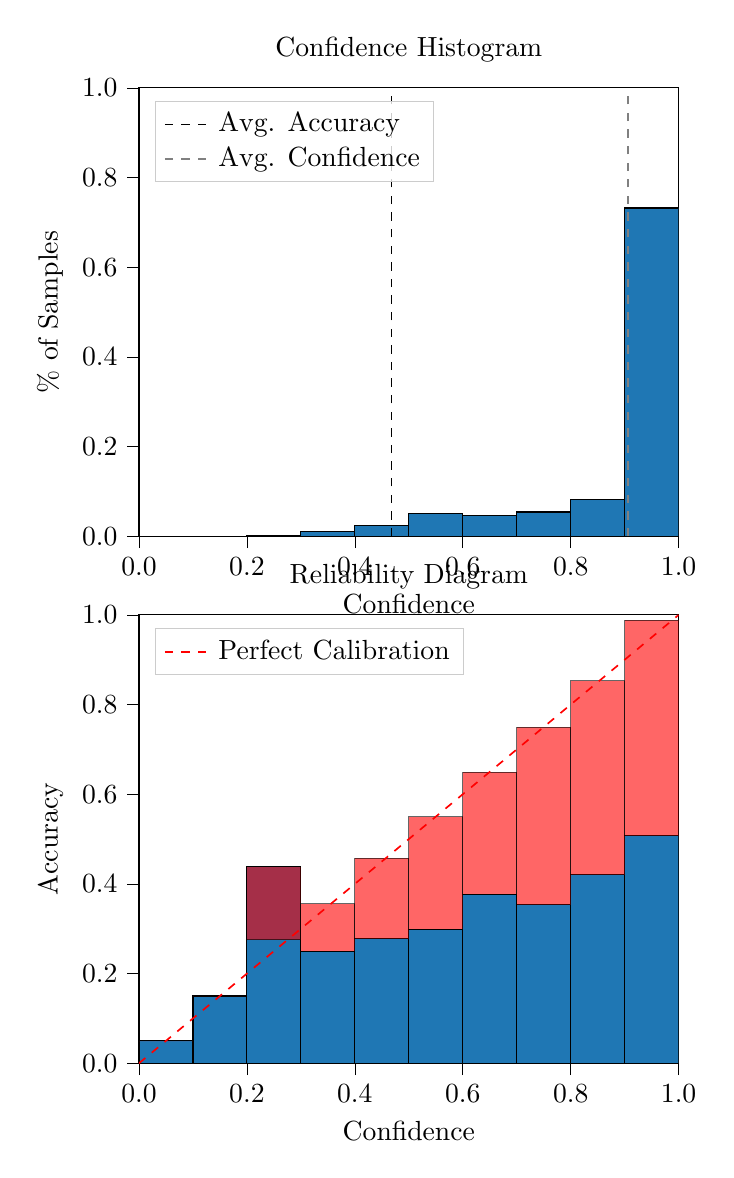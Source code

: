 % This file was created by tikzplotlib v0.9.8.
\begin{tikzpicture}

\definecolor{color0}{rgb}{0.122,0.467,0.706}

\begin{groupplot}[group style={group size=1 by 2}]
\nextgroupplot[
legend cell align={left},
legend style={
  fill opacity=0.8,
  draw opacity=1,
  text opacity=1,
  at={(0.03,0.97)},
  anchor=north west,
  draw=white!80!black
},
tick align=outside,
tick pos=left,
title={Confidence Histogram},
x grid style={white!69.02!black},
xlabel={Confidence},
xmin=0, xmax=1,
xtick style={color=black},
xtick={0,0.2,0.4,0.6,0.8,1},
xticklabels={0.0,0.2,0.4,0.6,0.8,1.0},
y grid style={white!69.02!black},
ylabel={\% of Samples},
ymin=0, ymax=1,
ytick style={color=black},
ytick={0,0.2,0.4,0.6,0.8,1},
yticklabels={0.0,0.2,0.4,0.6,0.8,1.0}
]
\draw[draw=black,fill=color0] (axis cs:-6.939e-18,0) rectangle (axis cs:0.1,0);
\draw[draw=black,fill=color0] (axis cs:0.1,0) rectangle (axis cs:0.2,0);
\draw[draw=black,fill=color0] (axis cs:0.2,0) rectangle (axis cs:0.3,0.002);
\draw[draw=black,fill=color0] (axis cs:0.3,0) rectangle (axis cs:0.4,0.01);
\draw[draw=black,fill=color0] (axis cs:0.4,0) rectangle (axis cs:0.5,0.024);
\draw[draw=black,fill=color0] (axis cs:0.5,0) rectangle (axis cs:0.6,0.05);
\draw[draw=black,fill=color0] (axis cs:0.6,0) rectangle (axis cs:0.7,0.047);
\draw[draw=black,fill=color0] (axis cs:0.7,0) rectangle (axis cs:0.8,0.054);
\draw[draw=black,fill=color0] (axis cs:0.8,0) rectangle (axis cs:0.9,0.081);
\draw[draw=black,fill=color0] (axis cs:0.9,0) rectangle (axis cs:1,0.732);
\addplot [semithick, black, dashed]
table {%
0.468 0
0.468 1
};
\addlegendentry{Avg. Accuracy}
\addplot [semithick, white!50.196!black, dashed]
table {%
0.906 0
0.906 1
};
\addlegendentry{Avg. Confidence}

\nextgroupplot[
legend cell align={left},
legend style={
  fill opacity=0.8,
  draw opacity=1,
  text opacity=1,
  at={(0.03,0.97)},
  anchor=north west,
  draw=white!80!black
},
tick align=outside,
tick pos=left,
title={Reliability Diagram},
x grid style={white!69.02!black},
xlabel={Confidence},
xmin=0, xmax=1,
xtick style={color=black},
xtick={0,0.2,0.4,0.6,0.8,1},
xticklabels={0.0,0.2,0.4,0.6,0.8,1.0},
y grid style={white!69.02!black},
ylabel={Accuracy},
ymin=0, ymax=1,
ytick style={color=black},
ytick={0,0.2,0.4,0.6,0.8,1},
yticklabels={0.0,0.2,0.4,0.6,0.8,1.0}
]
\draw[draw=black,fill=color0] (axis cs:-6.939e-18,0) rectangle (axis cs:0.1,0.05);
\draw[draw=black,fill=color0] (axis cs:0.1,0) rectangle (axis cs:0.2,0.15);
\draw[draw=black,fill=color0] (axis cs:0.2,0) rectangle (axis cs:0.3,0.438);
\draw[draw=black,fill=color0] (axis cs:0.3,0) rectangle (axis cs:0.4,0.25);
\draw[draw=black,fill=color0] (axis cs:0.4,0) rectangle (axis cs:0.5,0.278);
\draw[draw=black,fill=color0] (axis cs:0.5,0) rectangle (axis cs:0.6,0.299);
\draw[draw=black,fill=color0] (axis cs:0.6,0) rectangle (axis cs:0.7,0.377);
\draw[draw=black,fill=color0] (axis cs:0.7,0) rectangle (axis cs:0.8,0.354);
\draw[draw=black,fill=color0] (axis cs:0.8,0) rectangle (axis cs:0.9,0.421);
\draw[draw=black,fill=color0] (axis cs:0.9,0) rectangle (axis cs:1,0.508);
\draw[draw=black,fill=red,opacity=0.6] (axis cs:-6.939e-18,0.05) rectangle (axis cs:0.1,0.05);
\draw[draw=black,fill=red,opacity=0.6] (axis cs:0.1,0.15) rectangle (axis cs:0.2,0.15);
\draw[draw=black,fill=red,opacity=0.6] (axis cs:0.2,0.438) rectangle (axis cs:0.3,0.276);
\draw[draw=black,fill=red,opacity=0.6] (axis cs:0.3,0.25) rectangle (axis cs:0.4,0.356);
\draw[draw=black,fill=red,opacity=0.6] (axis cs:0.4,0.278) rectangle (axis cs:0.5,0.457);
\draw[draw=black,fill=red,opacity=0.6] (axis cs:0.5,0.299) rectangle (axis cs:0.6,0.55);
\draw[draw=black,fill=red,opacity=0.6] (axis cs:0.6,0.377) rectangle (axis cs:0.7,0.649);
\draw[draw=black,fill=red,opacity=0.6] (axis cs:0.7,0.354) rectangle (axis cs:0.8,0.749);
\draw[draw=black,fill=red,opacity=0.6] (axis cs:0.8,0.421) rectangle (axis cs:0.9,0.853);
\draw[draw=black,fill=red,opacity=0.6] (axis cs:0.9,0.508) rectangle (axis cs:1,0.988);
\addplot [semithick, red, dashed]
table {%
0 0
1 1
};
\addlegendentry{Perfect Calibration}
\end{groupplot}

\end{tikzpicture}
